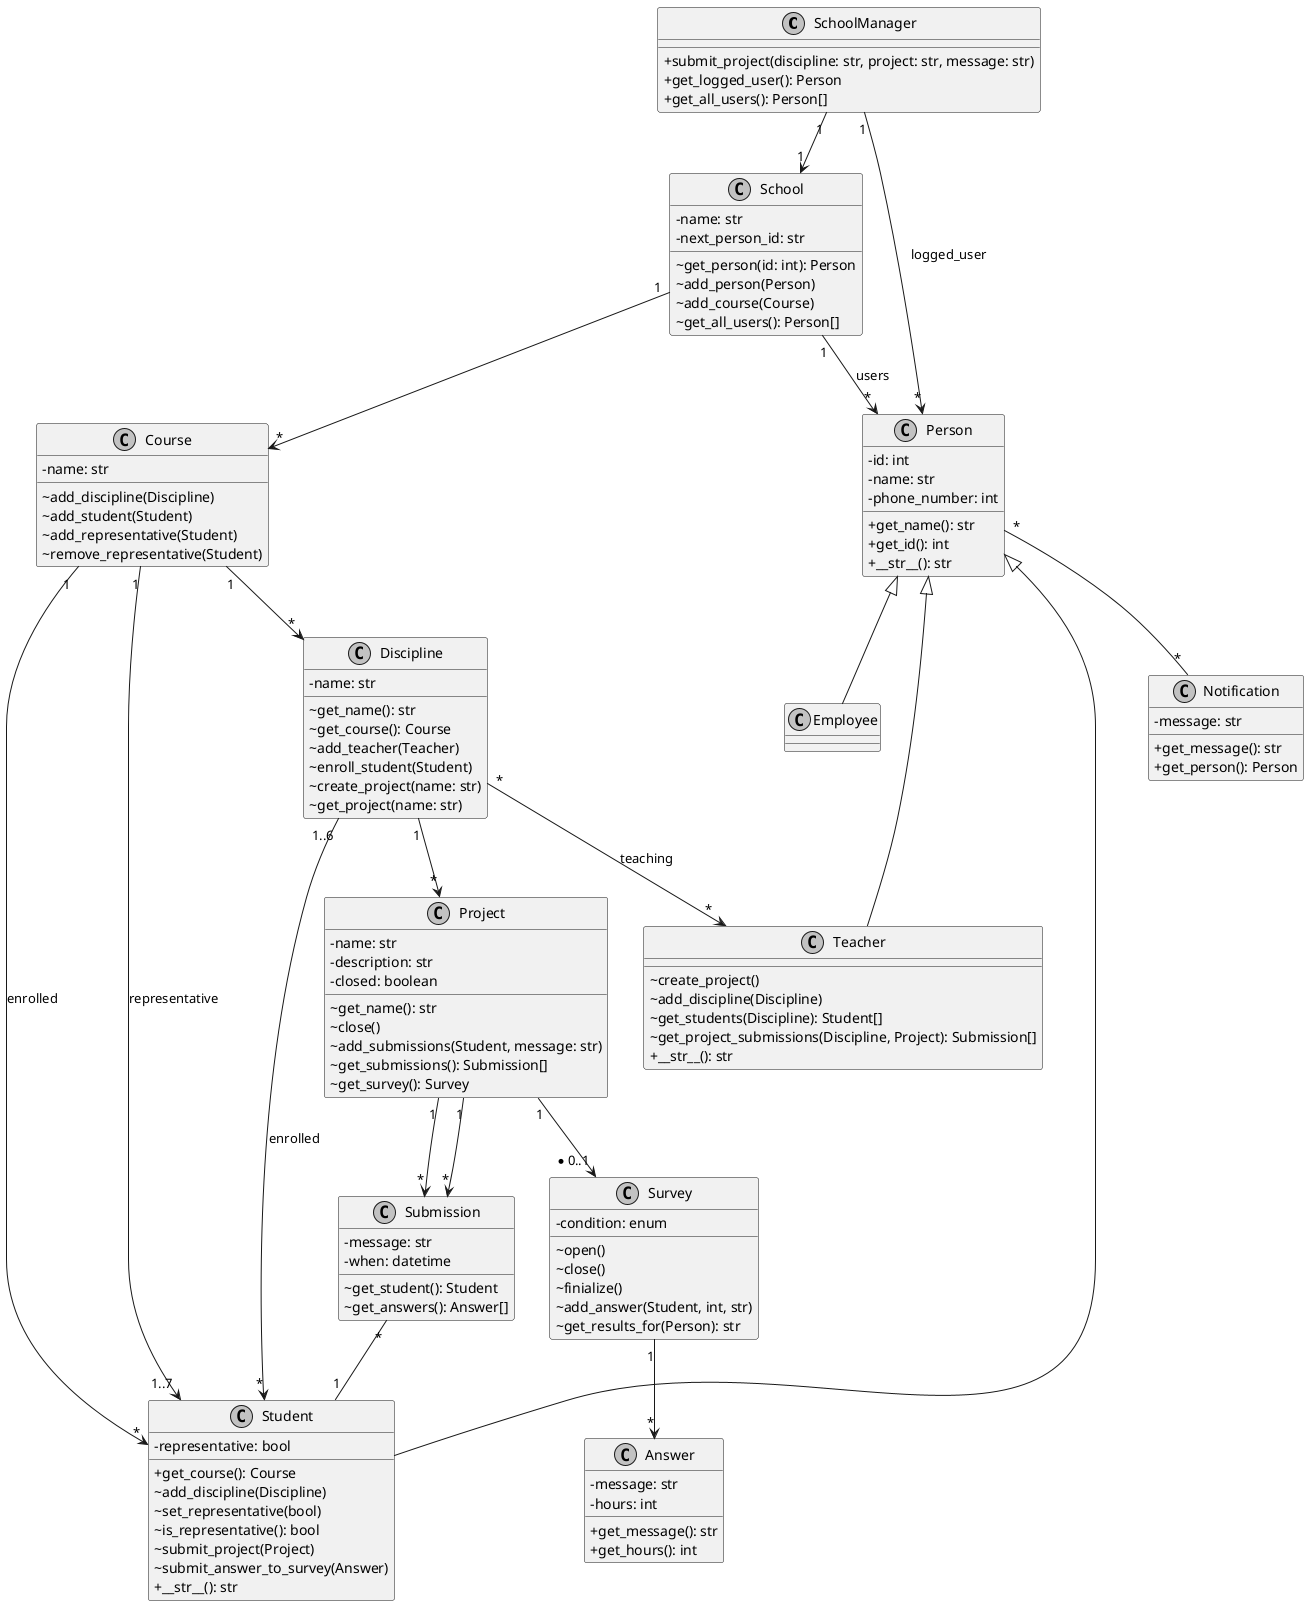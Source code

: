 @startuml
skinparam classAttributeIconSize 0
skinparam monochrome true

class SchoolManager {
+ submit_project(discipline: str, project: str, message: str)
+ get_logged_user(): Person
+ get_all_users(): Person[]
}

class School {
- name: str
- next_person_id: str
~ get_person(id: int): Person
~ add_person(Person)
~ add_course(Course)
~ get_all_users(): Person[]
}

class Person {
- id: int
- name: str
- phone_number: int
+ get_name(): str
+ get_id(): int
+ __str__(): str
}

class Teacher {
~ create_project()
~ add_discipline(Discipline)
~ get_students(Discipline): Student[]
~ get_project_submissions(Discipline, Project): Submission[]
+ __str__(): str
}

class Student {
- representative: bool
+ get_course(): Course
~ add_discipline(Discipline)
~ set_representative(bool)
~ is_representative(): bool
~ submit_project(Project)
~ submit_answer_to_survey(Answer)
+ __str__(): str
}

class Course {
- name: str
~ add_discipline(Discipline)
~ add_student(Student)
~ add_representative(Student)
~ remove_representative(Student)
}

class Discipline {
- name: str
~ get_name(): str
~ get_course(): Course
~ add_teacher(Teacher)
~ enroll_student(Student)
~ create_project(name: str)
~ get_project(name: str)
}

class Project {
- name: str
- description: str
- closed: boolean
~ get_name(): str
~ close()
~ add_submissions(Student, message: str)
~ get_submissions(): Submission[]
~ get_survey(): Survey
}

class Submission {
- message: str
- when: datetime
~ get_student(): Student
~ get_answers(): Answer[]
}

class Survey {
- condition: enum
~ open()
~ close()
~ finialize()
~ add_answer(Student, int, str)
~ get_results_for(Person): str
}

class Answer {
- message: str
- hours: int
+ get_message(): str
+ get_hours(): int
}

class Notification {
- message: str
+ get_message(): str
+ get_person(): Person
}

SchoolManager "1" --> "*" Person : logged_user
SchoolManager "1" --> "1" School
School "1" --> "*" Person: users
School "1" --> "*" Course
Course "1" --> "*" Discipline
Course "1" --> "1..7" Student: representative
Course "1" --> "*" Student: enrolled
Discipline "1..6" --> "*" Student: enrolled
Discipline "*" --> "*" Teacher: teaching
Person "*" -- "*" Notification
Discipline "1" --> "*" Project
Project "1" --> "*0..1" Survey
Project "1" --> "*" Submission
Submission "*" -- "1" Student
Project "1" --> "*" Submission
Survey "1" --> "*" Answer
Person <|-- Student
Person <|-- Teacher
Person <|-- Employee

@enduml

